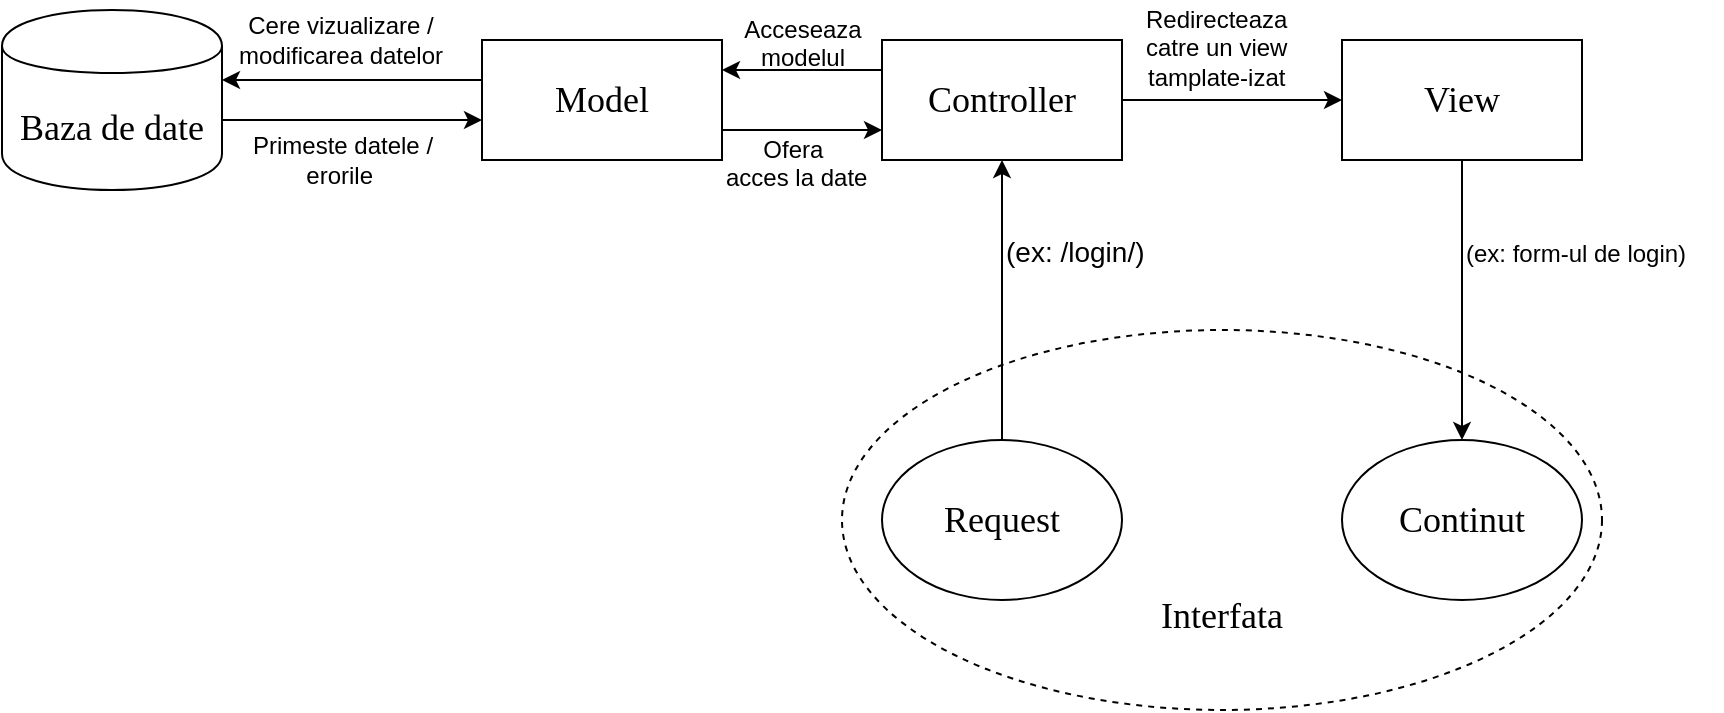 <mxfile version="10.6.2" type="device"><diagram id="GJa6-LjDlLNEw2YSoNle" name="Page-1"><mxGraphModel dx="1394" dy="894" grid="1" gridSize="10" guides="1" tooltips="1" connect="1" arrows="1" fold="1" page="1" pageScale="1" pageWidth="827" pageHeight="1169" math="0" shadow="0"><root><mxCell id="0"/><mxCell id="1" parent="0"/><mxCell id="itYDOKU6T-KzXEI2hB2n-6" value="" style="edgeStyle=orthogonalEdgeStyle;rounded=0;orthogonalLoop=1;jettySize=auto;html=1;" edge="1" parent="1" source="itYDOKU6T-KzXEI2hB2n-1" target="itYDOKU6T-KzXEI2hB2n-4"><mxGeometry relative="1" as="geometry"><Array as="points"><mxPoint x="140" y="140"/><mxPoint x="140" y="140"/></Array></mxGeometry></mxCell><mxCell id="itYDOKU6T-KzXEI2hB2n-7" value="Cere vizualizare /&lt;br&gt;modificarea datelor" style="text;html=1;resizable=0;points=[];align=center;verticalAlign=middle;labelBackgroundColor=#ffffff;" vertex="1" connectable="0" parent="itYDOKU6T-KzXEI2hB2n-6"><mxGeometry x="0.4" y="-6" relative="1" as="geometry"><mxPoint x="20" y="-14" as="offset"/></mxGeometry></mxCell><mxCell id="itYDOKU6T-KzXEI2hB2n-46" style="edgeStyle=orthogonalEdgeStyle;rounded=0;orthogonalLoop=1;jettySize=auto;html=1;exitX=1;exitY=0.75;exitDx=0;exitDy=0;entryX=0;entryY=0.75;entryDx=0;entryDy=0;" edge="1" parent="1" source="itYDOKU6T-KzXEI2hB2n-1" target="itYDOKU6T-KzXEI2hB2n-2"><mxGeometry relative="1" as="geometry"/></mxCell><mxCell id="itYDOKU6T-KzXEI2hB2n-1" value="&lt;font style=&quot;font-size: 18px&quot; face=&quot;Verdana&quot;&gt;Model&lt;/font&gt;" style="rounded=0;whiteSpace=wrap;html=1;" vertex="1" parent="1"><mxGeometry x="240" y="120" width="120" height="60" as="geometry"/></mxCell><mxCell id="itYDOKU6T-KzXEI2hB2n-34" style="edgeStyle=orthogonalEdgeStyle;rounded=0;orthogonalLoop=1;jettySize=auto;html=1;exitX=1;exitY=0.5;exitDx=0;exitDy=0;entryX=0;entryY=0.5;entryDx=0;entryDy=0;" edge="1" parent="1" source="itYDOKU6T-KzXEI2hB2n-2" target="itYDOKU6T-KzXEI2hB2n-3"><mxGeometry relative="1" as="geometry"/></mxCell><mxCell id="itYDOKU6T-KzXEI2hB2n-45" style="edgeStyle=orthogonalEdgeStyle;rounded=0;orthogonalLoop=1;jettySize=auto;html=1;exitX=0;exitY=0.25;exitDx=0;exitDy=0;entryX=1;entryY=0.25;entryDx=0;entryDy=0;" edge="1" parent="1" source="itYDOKU6T-KzXEI2hB2n-2" target="itYDOKU6T-KzXEI2hB2n-1"><mxGeometry relative="1" as="geometry"/></mxCell><mxCell id="itYDOKU6T-KzXEI2hB2n-2" value="&lt;font style=&quot;font-size: 18px&quot; face=&quot;Verdana&quot;&gt;Controller&lt;/font&gt;" style="rounded=0;whiteSpace=wrap;html=1;" vertex="1" parent="1"><mxGeometry x="440" y="120" width="120" height="60" as="geometry"/></mxCell><mxCell id="itYDOKU6T-KzXEI2hB2n-35" style="edgeStyle=orthogonalEdgeStyle;rounded=0;orthogonalLoop=1;jettySize=auto;html=1;exitX=0.5;exitY=1;exitDx=0;exitDy=0;entryX=0.5;entryY=0;entryDx=0;entryDy=0;" edge="1" parent="1" source="itYDOKU6T-KzXEI2hB2n-3" target="itYDOKU6T-KzXEI2hB2n-41"><mxGeometry relative="1" as="geometry"><mxPoint x="730" y="250" as="targetPoint"/></mxGeometry></mxCell><mxCell id="itYDOKU6T-KzXEI2hB2n-3" value="&lt;font style=&quot;font-size: 18px&quot; face=&quot;Verdana&quot;&gt;View&lt;/font&gt;" style="rounded=0;whiteSpace=wrap;html=1;" vertex="1" parent="1"><mxGeometry x="670" y="120" width="120" height="60" as="geometry"/></mxCell><mxCell id="itYDOKU6T-KzXEI2hB2n-5" value="" style="edgeStyle=orthogonalEdgeStyle;rounded=0;orthogonalLoop=1;jettySize=auto;html=1;" edge="1" parent="1" source="itYDOKU6T-KzXEI2hB2n-4" target="itYDOKU6T-KzXEI2hB2n-1"><mxGeometry relative="1" as="geometry"><Array as="points"><mxPoint x="140" y="160"/><mxPoint x="140" y="160"/></Array></mxGeometry></mxCell><mxCell id="itYDOKU6T-KzXEI2hB2n-8" value="Primeste datele /&lt;br&gt;erorile&amp;nbsp;" style="text;html=1;resizable=0;points=[];align=center;verticalAlign=middle;labelBackgroundColor=#ffffff;" vertex="1" connectable="0" parent="itYDOKU6T-KzXEI2hB2n-5"><mxGeometry x="-0.292" y="-1" relative="1" as="geometry"><mxPoint x="14" y="19" as="offset"/></mxGeometry></mxCell><mxCell id="itYDOKU6T-KzXEI2hB2n-4" value="&lt;font face=&quot;Verdana&quot; style=&quot;font-size: 18px&quot;&gt;Baza de date&lt;/font&gt;" style="shape=cylinder;whiteSpace=wrap;html=1;boundedLbl=1;backgroundOutline=1;" vertex="1" parent="1"><mxGeometry y="105" width="110" height="90" as="geometry"/></mxCell><mxCell id="itYDOKU6T-KzXEI2hB2n-38" value="&lt;font style=&quot;font-size: 18px&quot; face=&quot;Verdana&quot;&gt;Interfata&lt;/font&gt;" style="ellipse;whiteSpace=wrap;html=1;dashed=1;fillColor=none;spacingBottom=-96;" vertex="1" parent="1"><mxGeometry x="420" y="265" width="380" height="190" as="geometry"/></mxCell><mxCell id="itYDOKU6T-KzXEI2hB2n-41" value="&lt;font style=&quot;font-size: 18px&quot; face=&quot;Verdana&quot;&gt;Continut&lt;/font&gt;" style="ellipse;whiteSpace=wrap;html=1;fillColor=none;" vertex="1" parent="1"><mxGeometry x="670" y="320" width="120" height="80" as="geometry"/></mxCell><mxCell id="itYDOKU6T-KzXEI2hB2n-44" style="edgeStyle=orthogonalEdgeStyle;rounded=0;orthogonalLoop=1;jettySize=auto;html=1;exitX=0.5;exitY=0;exitDx=0;exitDy=0;entryX=0.5;entryY=1;entryDx=0;entryDy=0;" edge="1" parent="1" source="itYDOKU6T-KzXEI2hB2n-42" target="itYDOKU6T-KzXEI2hB2n-2"><mxGeometry relative="1" as="geometry"/></mxCell><mxCell id="itYDOKU6T-KzXEI2hB2n-42" value="&lt;font style=&quot;font-size: 18px&quot; face=&quot;Verdana&quot;&gt;Request&lt;/font&gt;" style="ellipse;whiteSpace=wrap;html=1;fillColor=none;" vertex="1" parent="1"><mxGeometry x="440" y="320" width="120" height="80" as="geometry"/></mxCell><mxCell id="itYDOKU6T-KzXEI2hB2n-49" value="Acceseaza &lt;br&gt;modelul" style="text;html=1;resizable=0;points=[];autosize=1;align=center;verticalAlign=top;spacingTop=-4;" vertex="1" parent="1"><mxGeometry x="360" y="105" width="80" height="30" as="geometry"/></mxCell><mxCell id="itYDOKU6T-KzXEI2hB2n-50" value="&lt;div style=&quot;text-align: center&quot;&gt;&lt;span&gt;Ofera&amp;nbsp;&lt;/span&gt;&lt;/div&gt;&lt;div style=&quot;text-align: center&quot;&gt;&lt;span&gt;acces la date&lt;/span&gt;&lt;/div&gt;" style="text;html=1;resizable=0;points=[];autosize=1;align=left;verticalAlign=top;spacingTop=-4;" vertex="1" parent="1"><mxGeometry x="360" y="165" width="90" height="30" as="geometry"/></mxCell><mxCell id="itYDOKU6T-KzXEI2hB2n-51" value="&lt;div style=&quot;text-align: center&quot;&gt;&lt;span&gt;Redirecteaza&lt;/span&gt;&lt;/div&gt;&lt;div style=&quot;text-align: center&quot;&gt;&lt;span&gt;catre un view &lt;br&gt;tamplate-izat&lt;/span&gt;&lt;/div&gt;" style="text;html=1;resizable=0;points=[];autosize=1;align=left;verticalAlign=top;spacingTop=-4;" vertex="1" parent="1"><mxGeometry x="570" y="100" width="90" height="40" as="geometry"/></mxCell><mxCell id="itYDOKU6T-KzXEI2hB2n-53" value="&lt;font style=&quot;font-size: 14px&quot;&gt;(ex: /login/)&lt;/font&gt;" style="text;html=1;resizable=0;points=[];autosize=1;align=left;verticalAlign=top;spacingTop=-4;horizontal=1;" vertex="1" parent="1"><mxGeometry x="500" y="215" width="30" height="70" as="geometry"/></mxCell><mxCell id="itYDOKU6T-KzXEI2hB2n-54" value="(ex: form-ul de login)" style="text;html=1;resizable=0;points=[];autosize=1;align=left;verticalAlign=top;spacingTop=-4;" vertex="1" parent="1"><mxGeometry x="730" y="217" width="130" height="20" as="geometry"/></mxCell></root></mxGraphModel></diagram></mxfile>